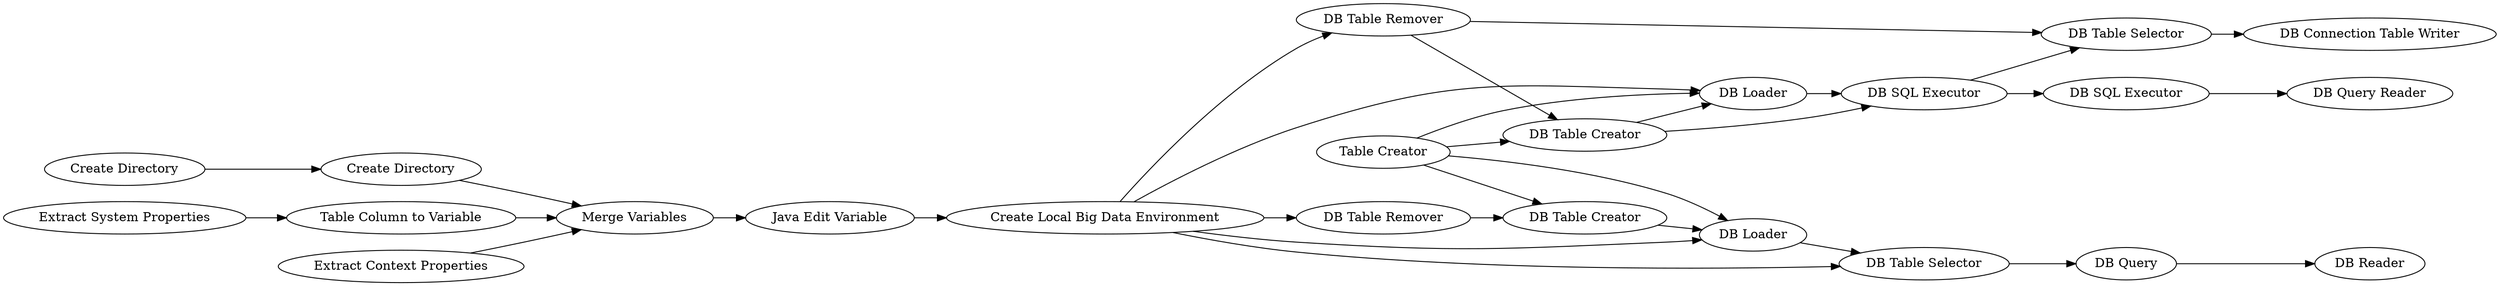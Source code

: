 digraph {
	3 -> 1613
	69 -> 1603
	57 -> 68
	1606 -> 1609
	3 -> 62
	1612 -> 1613
	1613 -> 1604
	57 -> 1613
	45 -> 29
	29 -> 21
	57 -> 1603
	1605 -> 1608
	1603 -> 1605
	1604 -> 1607
	44 -> 45
	28 -> 30
	10 -> 29
	21 -> 57
	1607 -> 1610
	1611 -> 1612
	62 -> 69
	3 -> 69
	30 -> 29
	3 -> 1612
	1612 -> 1604
	1611 -> 1606
	57 -> 1611
	1604 -> 1606
	68 -> 62
	57 -> 69
	57 [label="Create Local Big Data Environment"]
	1613 [label="DB Loader"]
	21 [label="Java Edit Variable"]
	3 [label="Table Creator"]
	10 [label="Extract Context Properties"]
	1604 [label="DB SQL Executor"]
	68 [label="DB Table Remover"]
	28 [label="Extract System Properties"]
	1612 [label="DB Table Creator"]
	1606 [label="DB Table Selector"]
	1609 [label="DB Connection Table Writer"]
	1605 [label="DB Query"]
	44 [label="Create Directory"]
	62 [label="DB Table Creator"]
	1603 [label="DB Table Selector"]
	29 [label="Merge Variables"]
	1608 [label="DB Reader"]
	69 [label="DB Loader"]
	1607 [label="DB SQL Executor"]
	1611 [label="DB Table Remover"]
	1610 [label="DB Query Reader"]
	30 [label="Table Column to Variable"]
	45 [label="Create Directory"]
	rankdir=LR
}

